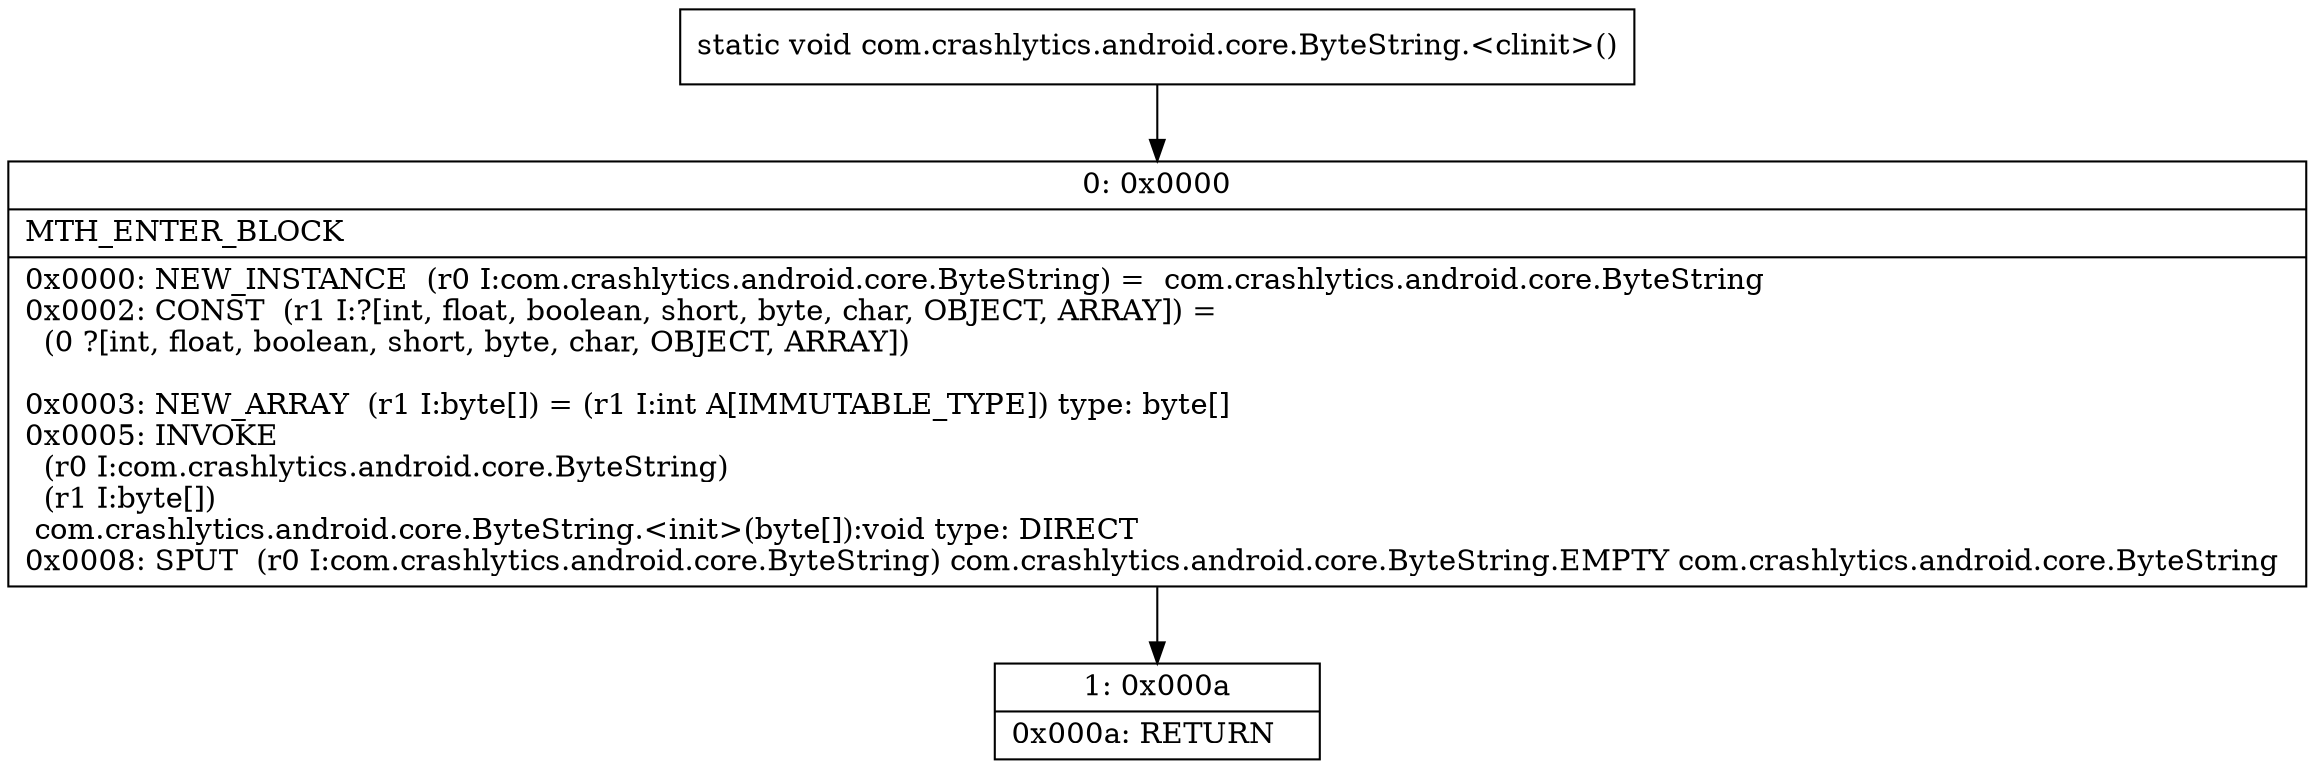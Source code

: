 digraph "CFG forcom.crashlytics.android.core.ByteString.\<clinit\>()V" {
Node_0 [shape=record,label="{0\:\ 0x0000|MTH_ENTER_BLOCK\l|0x0000: NEW_INSTANCE  (r0 I:com.crashlytics.android.core.ByteString) =  com.crashlytics.android.core.ByteString \l0x0002: CONST  (r1 I:?[int, float, boolean, short, byte, char, OBJECT, ARRAY]) = \l  (0 ?[int, float, boolean, short, byte, char, OBJECT, ARRAY])\l \l0x0003: NEW_ARRAY  (r1 I:byte[]) = (r1 I:int A[IMMUTABLE_TYPE]) type: byte[] \l0x0005: INVOKE  \l  (r0 I:com.crashlytics.android.core.ByteString)\l  (r1 I:byte[])\l com.crashlytics.android.core.ByteString.\<init\>(byte[]):void type: DIRECT \l0x0008: SPUT  (r0 I:com.crashlytics.android.core.ByteString) com.crashlytics.android.core.ByteString.EMPTY com.crashlytics.android.core.ByteString \l}"];
Node_1 [shape=record,label="{1\:\ 0x000a|0x000a: RETURN   \l}"];
MethodNode[shape=record,label="{static void com.crashlytics.android.core.ByteString.\<clinit\>() }"];
MethodNode -> Node_0;
Node_0 -> Node_1;
}

